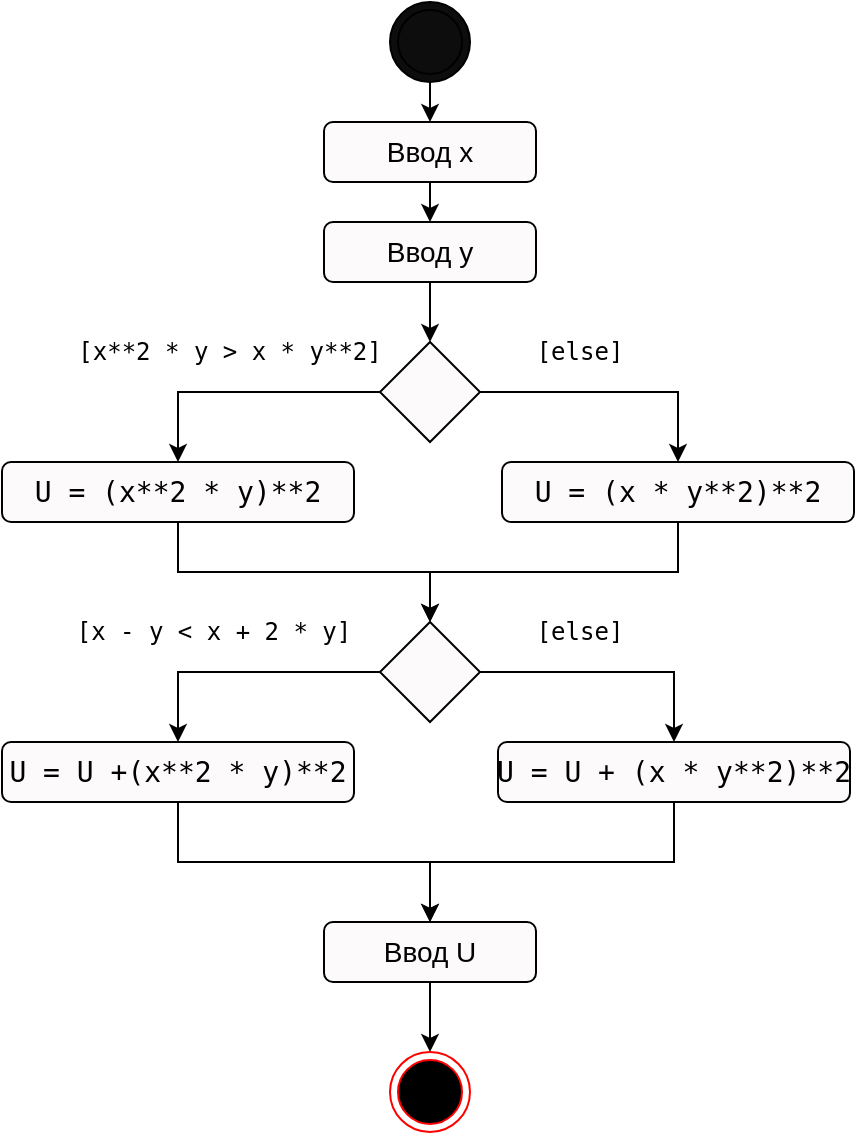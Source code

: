 <mxfile version="14.2.4" type="github">
  <diagram id="PYj2Jo-rhzcQ79313Op6" name="Page-1">
    <mxGraphModel dx="1100" dy="654" grid="1" gridSize="10" guides="1" tooltips="1" connect="1" arrows="1" fold="1" page="1" pageScale="1" pageWidth="827" pageHeight="1169" math="0" shadow="0">
      <root>
        <mxCell id="0" />
        <mxCell id="1" parent="0" />
        <mxCell id="aJdb9Kb4rqTTsjy8eH71-1" style="edgeStyle=orthogonalEdgeStyle;rounded=0;orthogonalLoop=1;jettySize=auto;html=1;exitX=0.5;exitY=1;exitDx=0;exitDy=0;entryX=0.5;entryY=0;entryDx=0;entryDy=0;fontSize=14;" edge="1" parent="1" source="aJdb9Kb4rqTTsjy8eH71-2" target="aJdb9Kb4rqTTsjy8eH71-3">
          <mxGeometry relative="1" as="geometry" />
        </mxCell>
        <mxCell id="aJdb9Kb4rqTTsjy8eH71-2" value="" style="ellipse;shape=doubleEllipse;html=1;dashed=0;whitespace=wrap;aspect=fixed;fillColor=#0D0D0D;" vertex="1" parent="1">
          <mxGeometry x="394" y="60" width="40" height="40" as="geometry" />
        </mxCell>
        <mxCell id="aJdb9Kb4rqTTsjy8eH71-5" style="edgeStyle=orthogonalEdgeStyle;rounded=0;orthogonalLoop=1;jettySize=auto;html=1;exitX=0.5;exitY=1;exitDx=0;exitDy=0;entryX=0.5;entryY=0;entryDx=0;entryDy=0;" edge="1" parent="1" source="aJdb9Kb4rqTTsjy8eH71-3" target="aJdb9Kb4rqTTsjy8eH71-4">
          <mxGeometry relative="1" as="geometry" />
        </mxCell>
        <mxCell id="aJdb9Kb4rqTTsjy8eH71-3" value="Ввод x" style="rounded=1;whiteSpace=wrap;html=1;fillColor=#FCFAFA;fontSize=14;" vertex="1" parent="1">
          <mxGeometry x="361" y="120" width="106" height="30" as="geometry" />
        </mxCell>
        <mxCell id="aJdb9Kb4rqTTsjy8eH71-9" style="edgeStyle=orthogonalEdgeStyle;rounded=0;orthogonalLoop=1;jettySize=auto;html=1;exitX=0.5;exitY=1;exitDx=0;exitDy=0;entryX=0.5;entryY=0;entryDx=0;entryDy=0;" edge="1" parent="1" source="aJdb9Kb4rqTTsjy8eH71-4" target="aJdb9Kb4rqTTsjy8eH71-8">
          <mxGeometry relative="1" as="geometry" />
        </mxCell>
        <mxCell id="aJdb9Kb4rqTTsjy8eH71-4" value="Ввод y" style="rounded=1;whiteSpace=wrap;html=1;fillColor=#FCFAFA;fontSize=14;" vertex="1" parent="1">
          <mxGeometry x="361" y="170" width="106" height="30" as="geometry" />
        </mxCell>
        <mxCell id="aJdb9Kb4rqTTsjy8eH71-19" style="edgeStyle=orthogonalEdgeStyle;rounded=0;orthogonalLoop=1;jettySize=auto;html=1;exitX=0;exitY=0.5;exitDx=0;exitDy=0;fontColor=#000000;" edge="1" parent="1" source="aJdb9Kb4rqTTsjy8eH71-8" target="aJdb9Kb4rqTTsjy8eH71-11">
          <mxGeometry relative="1" as="geometry" />
        </mxCell>
        <mxCell id="aJdb9Kb4rqTTsjy8eH71-20" style="edgeStyle=orthogonalEdgeStyle;rounded=0;orthogonalLoop=1;jettySize=auto;html=1;exitX=1;exitY=0.5;exitDx=0;exitDy=0;fontColor=#000000;" edge="1" parent="1" source="aJdb9Kb4rqTTsjy8eH71-8" target="aJdb9Kb4rqTTsjy8eH71-18">
          <mxGeometry relative="1" as="geometry" />
        </mxCell>
        <mxCell id="aJdb9Kb4rqTTsjy8eH71-8" value="" style="rhombus;whiteSpace=wrap;html=1;fillColor=#FCFAFA;" vertex="1" parent="1">
          <mxGeometry x="389" y="230" width="50" height="50" as="geometry" />
        </mxCell>
        <mxCell id="aJdb9Kb4rqTTsjy8eH71-22" style="edgeStyle=orthogonalEdgeStyle;rounded=0;orthogonalLoop=1;jettySize=auto;html=1;exitX=0.5;exitY=1;exitDx=0;exitDy=0;fontColor=#000000;" edge="1" parent="1" source="aJdb9Kb4rqTTsjy8eH71-11" target="aJdb9Kb4rqTTsjy8eH71-15">
          <mxGeometry relative="1" as="geometry" />
        </mxCell>
        <mxCell id="aJdb9Kb4rqTTsjy8eH71-11" value="&lt;pre style=&quot;font-family: &amp;quot;jetbrains mono&amp;quot;, monospace;&quot;&gt;U = (x**&lt;span style=&quot;&quot;&gt;2 &lt;/span&gt;* y)**&lt;span style=&quot;&quot;&gt;2&lt;/span&gt;&lt;/pre&gt;" style="rounded=1;whiteSpace=wrap;html=1;fillColor=#FCFAFA;fontSize=14;labelBackgroundColor=none;" vertex="1" parent="1">
          <mxGeometry x="200" y="290" width="176" height="30" as="geometry" />
        </mxCell>
        <mxCell id="aJdb9Kb4rqTTsjy8eH71-29" style="edgeStyle=orthogonalEdgeStyle;rounded=0;orthogonalLoop=1;jettySize=auto;html=1;exitX=0;exitY=0.5;exitDx=0;exitDy=0;fontColor=#000000;" edge="1" parent="1" source="aJdb9Kb4rqTTsjy8eH71-15" target="aJdb9Kb4rqTTsjy8eH71-28">
          <mxGeometry relative="1" as="geometry" />
        </mxCell>
        <mxCell id="aJdb9Kb4rqTTsjy8eH71-31" style="edgeStyle=orthogonalEdgeStyle;rounded=0;orthogonalLoop=1;jettySize=auto;html=1;exitX=1;exitY=0.5;exitDx=0;exitDy=0;fontColor=#000000;" edge="1" parent="1" source="aJdb9Kb4rqTTsjy8eH71-15" target="aJdb9Kb4rqTTsjy8eH71-30">
          <mxGeometry relative="1" as="geometry" />
        </mxCell>
        <mxCell id="aJdb9Kb4rqTTsjy8eH71-15" value="" style="rhombus;whiteSpace=wrap;html=1;fillColor=#FCFAFA;" vertex="1" parent="1">
          <mxGeometry x="389" y="370" width="50" height="50" as="geometry" />
        </mxCell>
        <mxCell id="aJdb9Kb4rqTTsjy8eH71-21" style="edgeStyle=orthogonalEdgeStyle;rounded=0;orthogonalLoop=1;jettySize=auto;html=1;exitX=0.5;exitY=1;exitDx=0;exitDy=0;fontColor=#000000;" edge="1" parent="1" source="aJdb9Kb4rqTTsjy8eH71-18" target="aJdb9Kb4rqTTsjy8eH71-15">
          <mxGeometry relative="1" as="geometry" />
        </mxCell>
        <mxCell id="aJdb9Kb4rqTTsjy8eH71-18" value="&lt;pre style=&quot;font-family: &amp;quot;jetbrains mono&amp;quot; , monospace&quot;&gt;&lt;pre style=&quot;font-family: &amp;quot;jetbrains mono&amp;quot;, monospace;&quot;&gt;U = (x * y**&lt;span style=&quot;&quot;&gt;2&lt;/span&gt;)**&lt;span style=&quot;&quot;&gt;2&lt;/span&gt;&lt;/pre&gt;&lt;/pre&gt;" style="rounded=1;whiteSpace=wrap;html=1;fillColor=#FCFAFA;fontSize=14;labelBackgroundColor=none;" vertex="1" parent="1">
          <mxGeometry x="450" y="290" width="176" height="30" as="geometry" />
        </mxCell>
        <mxCell id="aJdb9Kb4rqTTsjy8eH71-23" value="&lt;pre style=&quot;font-family: &amp;quot;jetbrains mono&amp;quot; , monospace&quot;&gt;[x**&lt;span&gt;2 &lt;/span&gt;* y &amp;gt; x * y**&lt;span&gt;2]&lt;/span&gt;&lt;/pre&gt;" style="text;whiteSpace=wrap;html=1;verticalAlign=middle;labelBackgroundColor=none;align=center;" vertex="1" parent="1">
          <mxGeometry x="239" y="220" width="150" height="30" as="geometry" />
        </mxCell>
        <mxCell id="aJdb9Kb4rqTTsjy8eH71-25" value="&lt;pre style=&quot;font-family: &amp;#34;jetbrains mono&amp;#34; , monospace&quot;&gt;[else&lt;span&gt;]&lt;/span&gt;&lt;/pre&gt;" style="text;whiteSpace=wrap;html=1;verticalAlign=middle;labelBackgroundColor=none;align=center;" vertex="1" parent="1">
          <mxGeometry x="448" y="220" width="82" height="30" as="geometry" />
        </mxCell>
        <mxCell id="aJdb9Kb4rqTTsjy8eH71-36" style="edgeStyle=orthogonalEdgeStyle;rounded=0;orthogonalLoop=1;jettySize=auto;html=1;exitX=0.5;exitY=1;exitDx=0;exitDy=0;fontColor=#000000;" edge="1" parent="1" source="aJdb9Kb4rqTTsjy8eH71-28" target="aJdb9Kb4rqTTsjy8eH71-34">
          <mxGeometry relative="1" as="geometry" />
        </mxCell>
        <mxCell id="aJdb9Kb4rqTTsjy8eH71-28" value="&lt;pre style=&quot;font-family: &amp;#34;jetbrains mono&amp;#34; , monospace&quot;&gt;U = U +(x**&lt;span&gt;2 &lt;/span&gt;* y)**&lt;span&gt;2&lt;/span&gt;&lt;/pre&gt;" style="rounded=1;whiteSpace=wrap;html=1;fillColor=#FCFAFA;fontSize=14;labelBackgroundColor=none;" vertex="1" parent="1">
          <mxGeometry x="200" y="430" width="176" height="30" as="geometry" />
        </mxCell>
        <mxCell id="aJdb9Kb4rqTTsjy8eH71-35" style="edgeStyle=orthogonalEdgeStyle;rounded=0;orthogonalLoop=1;jettySize=auto;html=1;exitX=0.5;exitY=1;exitDx=0;exitDy=0;fontColor=#000000;" edge="1" parent="1" source="aJdb9Kb4rqTTsjy8eH71-30" target="aJdb9Kb4rqTTsjy8eH71-34">
          <mxGeometry relative="1" as="geometry" />
        </mxCell>
        <mxCell id="aJdb9Kb4rqTTsjy8eH71-30" value="&lt;pre style=&quot;font-family: &amp;#34;jetbrains mono&amp;#34; , monospace&quot;&gt;&lt;pre style=&quot;font-family: &amp;#34;jetbrains mono&amp;#34; , monospace&quot;&gt;U = U + (x * y**&lt;span&gt;2&lt;/span&gt;)**&lt;span&gt;2&lt;/span&gt;&lt;/pre&gt;&lt;/pre&gt;" style="rounded=1;whiteSpace=wrap;html=1;fillColor=#FCFAFA;fontSize=14;labelBackgroundColor=none;" vertex="1" parent="1">
          <mxGeometry x="448" y="430" width="176" height="30" as="geometry" />
        </mxCell>
        <mxCell id="aJdb9Kb4rqTTsjy8eH71-32" value="&lt;pre style=&quot;font-family: &amp;#34;jetbrains mono&amp;#34; , monospace&quot;&gt;[x - y &amp;lt; x + &lt;span&gt;2 &lt;/span&gt;* y]&lt;/pre&gt;" style="text;whiteSpace=wrap;html=1;align=center;verticalAlign=middle;labelBackgroundColor=none;" vertex="1" parent="1">
          <mxGeometry x="236" y="360" width="140" height="30" as="geometry" />
        </mxCell>
        <mxCell id="aJdb9Kb4rqTTsjy8eH71-33" value="&lt;pre style=&quot;font-family: &amp;#34;jetbrains mono&amp;#34; , monospace&quot;&gt;[else&lt;span&gt;]&lt;/span&gt;&lt;/pre&gt;" style="text;whiteSpace=wrap;html=1;verticalAlign=middle;labelBackgroundColor=none;align=center;" vertex="1" parent="1">
          <mxGeometry x="448" y="360" width="82" height="30" as="geometry" />
        </mxCell>
        <mxCell id="aJdb9Kb4rqTTsjy8eH71-38" style="edgeStyle=orthogonalEdgeStyle;rounded=0;orthogonalLoop=1;jettySize=auto;html=1;exitX=0.5;exitY=1;exitDx=0;exitDy=0;fontColor=#000000;" edge="1" parent="1" source="aJdb9Kb4rqTTsjy8eH71-34" target="aJdb9Kb4rqTTsjy8eH71-37">
          <mxGeometry relative="1" as="geometry" />
        </mxCell>
        <mxCell id="aJdb9Kb4rqTTsjy8eH71-34" value="Ввод U" style="rounded=1;whiteSpace=wrap;html=1;fillColor=#FCFAFA;fontSize=14;" vertex="1" parent="1">
          <mxGeometry x="361" y="520" width="106" height="30" as="geometry" />
        </mxCell>
        <mxCell id="aJdb9Kb4rqTTsjy8eH71-37" value="" style="ellipse;html=1;shape=endState;fillColor=#000000;strokeColor=#ff0000;" vertex="1" parent="1">
          <mxGeometry x="394" y="585" width="40" height="40" as="geometry" />
        </mxCell>
      </root>
    </mxGraphModel>
  </diagram>
</mxfile>
